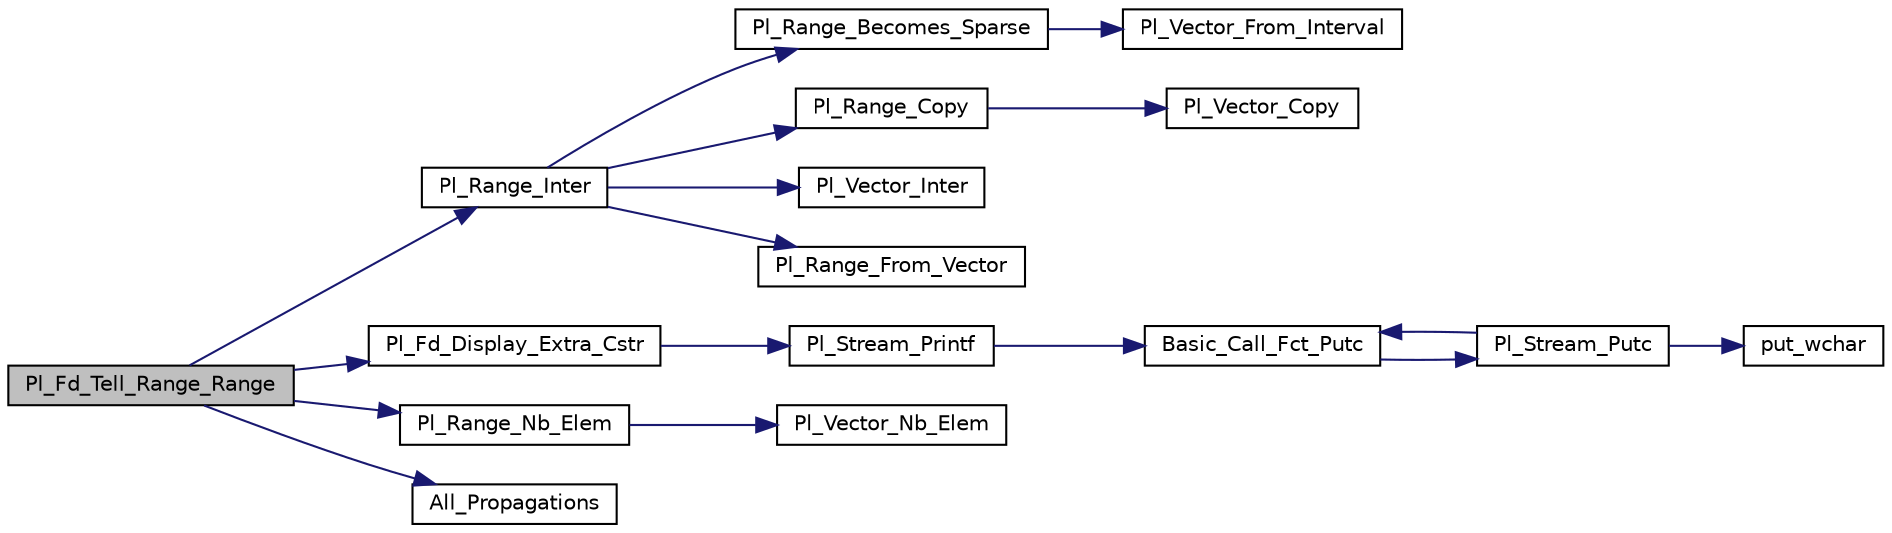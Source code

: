 digraph "Pl_Fd_Tell_Range_Range"
{
  edge [fontname="Helvetica",fontsize="10",labelfontname="Helvetica",labelfontsize="10"];
  node [fontname="Helvetica",fontsize="10",shape=record];
  rankdir="LR";
  Node1 [label="Pl_Fd_Tell_Range_Range",height=0.2,width=0.4,color="black", fillcolor="grey75", style="filled", fontcolor="black"];
  Node1 -> Node2 [color="midnightblue",fontsize="10",style="solid",fontname="Helvetica"];
  Node2 [label="Pl_Range_Inter",height=0.2,width=0.4,color="black", fillcolor="white", style="filled",URL="$fd__range_8c.html#ad1d23e966e8b2dd3f4e33f727e73e543"];
  Node2 -> Node3 [color="midnightblue",fontsize="10",style="solid",fontname="Helvetica"];
  Node3 [label="Pl_Range_Becomes_Sparse",height=0.2,width=0.4,color="black", fillcolor="white", style="filled",URL="$fd__range_8c.html#a6855a1701110345be87269bd4feef18f"];
  Node3 -> Node4 [color="midnightblue",fontsize="10",style="solid",fontname="Helvetica"];
  Node4 [label="Pl_Vector_From_Interval",height=0.2,width=0.4,color="black", fillcolor="white", style="filled",URL="$fd__range_8c.html#aeee4eb07705bc7c94b76b2dc23d30435"];
  Node2 -> Node5 [color="midnightblue",fontsize="10",style="solid",fontname="Helvetica"];
  Node5 [label="Pl_Range_Copy",height=0.2,width=0.4,color="black", fillcolor="white", style="filled",URL="$fd__range_8c.html#a84a1b977811b34403aa33b60c2cab73c"];
  Node5 -> Node6 [color="midnightblue",fontsize="10",style="solid",fontname="Helvetica"];
  Node6 [label="Pl_Vector_Copy",height=0.2,width=0.4,color="black", fillcolor="white", style="filled",URL="$fd__range_8c.html#a87fdca8e2996885ee3c9946eacb221bc"];
  Node2 -> Node7 [color="midnightblue",fontsize="10",style="solid",fontname="Helvetica"];
  Node7 [label="Pl_Vector_Inter",height=0.2,width=0.4,color="black", fillcolor="white", style="filled",URL="$fd__range_8c.html#a43bebdba6e45bb0d02d72ccb527aa4ba"];
  Node2 -> Node8 [color="midnightblue",fontsize="10",style="solid",fontname="Helvetica"];
  Node8 [label="Pl_Range_From_Vector",height=0.2,width=0.4,color="black", fillcolor="white", style="filled",URL="$fd__range_8c.html#aebf7c1ea3a7d5efe231d521fff5a242a"];
  Node1 -> Node9 [color="midnightblue",fontsize="10",style="solid",fontname="Helvetica"];
  Node9 [label="Pl_Fd_Display_Extra_Cstr",height=0.2,width=0.4,color="black", fillcolor="white", style="filled",URL="$fd__inst_8c.html#add219032fa58602f56ac1ba1ce87ac5a"];
  Node9 -> Node10 [color="midnightblue",fontsize="10",style="solid",fontname="Helvetica"];
  Node10 [label="Pl_Stream_Printf",height=0.2,width=0.4,color="black", fillcolor="white", style="filled",URL="$stream__supp_8c.html#aa0a1fdfbaae9e476151527d87510c0eb"];
  Node10 -> Node11 [color="midnightblue",fontsize="10",style="solid",fontname="Helvetica"];
  Node11 [label="Basic_Call_Fct_Putc",height=0.2,width=0.4,color="black", fillcolor="white", style="filled",URL="$stream__supp_8c.html#a8f331c65c933f08991e3d6622ffe538f"];
  Node11 -> Node12 [color="midnightblue",fontsize="10",style="solid",fontname="Helvetica"];
  Node12 [label="Pl_Stream_Putc",height=0.2,width=0.4,color="black", fillcolor="white", style="filled",URL="$stream__supp_8c.html#aaa89ed2e422788cf2648a9228868c1b6"];
  Node12 -> Node13 [color="midnightblue",fontsize="10",style="solid",fontname="Helvetica"];
  Node13 [label="put_wchar",height=0.2,width=0.4,color="black", fillcolor="white", style="filled",URL="$pl__wchar_8c.html#a31bcb7c7ad4174170702cb4399feb8e3"];
  Node12 -> Node11 [color="midnightblue",fontsize="10",style="solid",fontname="Helvetica"];
  Node1 -> Node14 [color="midnightblue",fontsize="10",style="solid",fontname="Helvetica"];
  Node14 [label="Pl_Range_Nb_Elem",height=0.2,width=0.4,color="black", fillcolor="white", style="filled",URL="$fd__range_8c.html#ac4ad9dade9c0c8b0c84749f812a6b467"];
  Node14 -> Node15 [color="midnightblue",fontsize="10",style="solid",fontname="Helvetica"];
  Node15 [label="Pl_Vector_Nb_Elem",height=0.2,width=0.4,color="black", fillcolor="white", style="filled",URL="$fd__range_8c.html#a7b33504ee6ac04aa85f7eed9732aa0b8"];
  Node1 -> Node16 [color="midnightblue",fontsize="10",style="solid",fontname="Helvetica"];
  Node16 [label="All_Propagations",height=0.2,width=0.4,color="black", fillcolor="white", style="filled",URL="$fd__inst_8c.html#aa996278d5ff80b14d5fbbc4b8900670b"];
}
